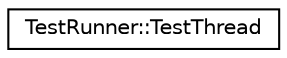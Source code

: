 digraph "Graphical Class Hierarchy"
{
 // INTERACTIVE_SVG=YES
 // LATEX_PDF_SIZE
  edge [fontname="Helvetica",fontsize="10",labelfontname="Helvetica",labelfontsize="10"];
  node [fontname="Helvetica",fontsize="10",shape=record];
  rankdir="LR";
  Node0 [label="TestRunner::TestThread",height=0.2,width=0.4,color="black", fillcolor="white", style="filled",URL="$d3/d43/classTestRunner_1_1TestThread.html",tooltip="A single test thread."];
}
